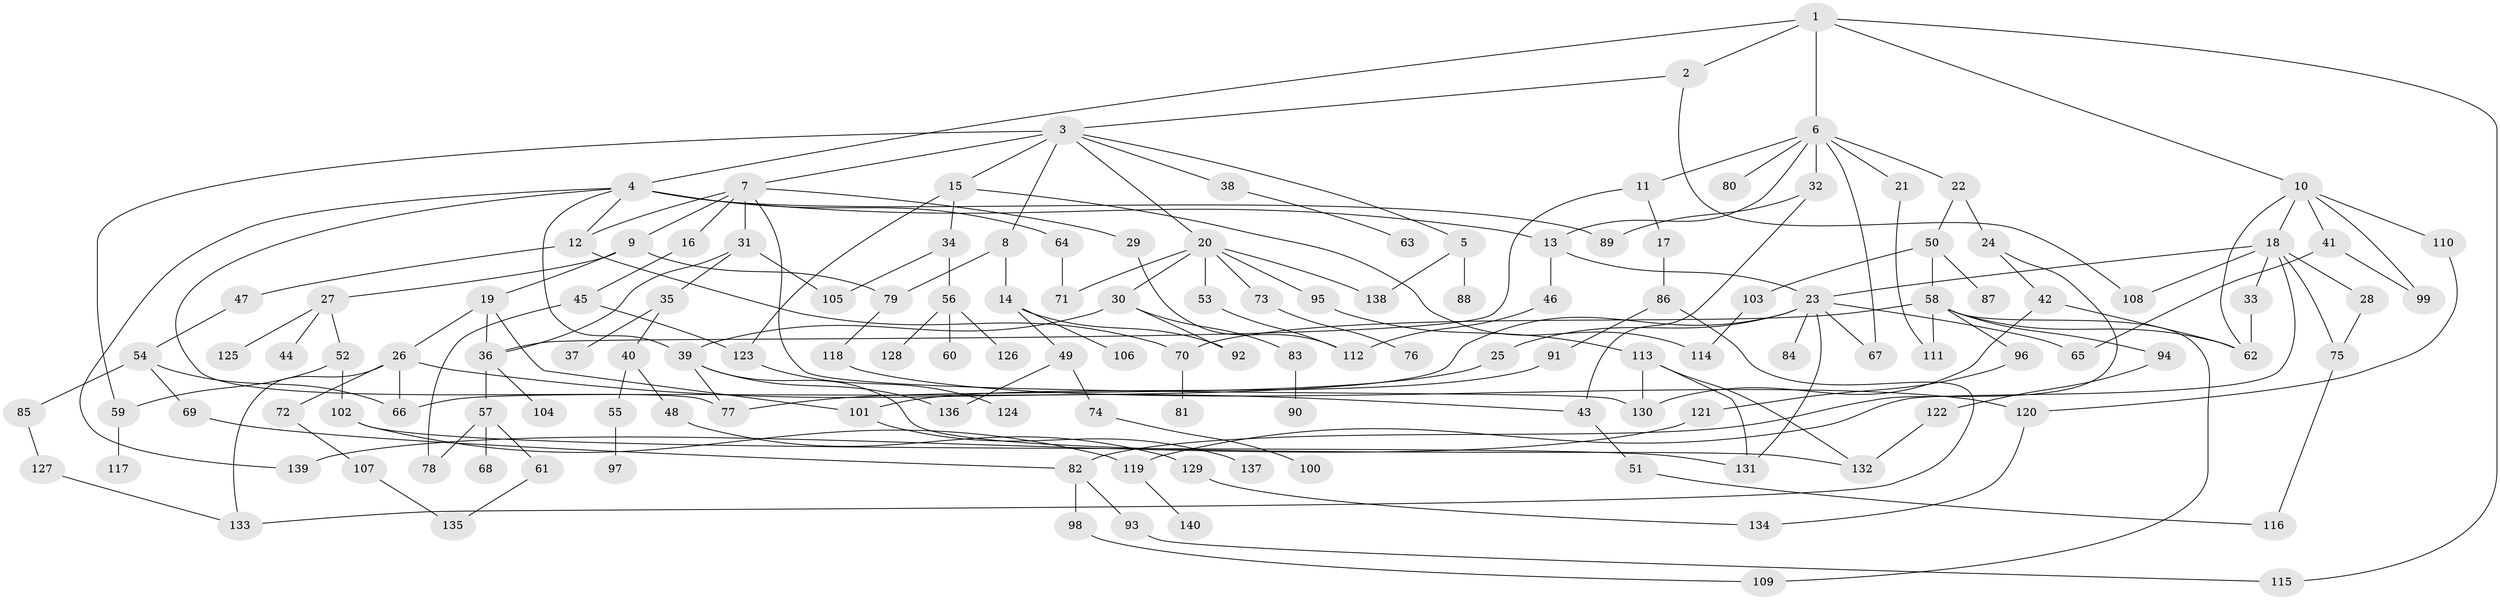 // coarse degree distribution, {15: 0.023255813953488372, 1: 0.11627906976744186, 4: 0.13953488372093023, 8: 0.09302325581395349, 7: 0.046511627906976744, 3: 0.20930232558139536, 5: 0.16279069767441862, 2: 0.20930232558139536}
// Generated by graph-tools (version 1.1) at 2025/36/03/04/25 23:36:07]
// undirected, 140 vertices, 191 edges
graph export_dot {
  node [color=gray90,style=filled];
  1;
  2;
  3;
  4;
  5;
  6;
  7;
  8;
  9;
  10;
  11;
  12;
  13;
  14;
  15;
  16;
  17;
  18;
  19;
  20;
  21;
  22;
  23;
  24;
  25;
  26;
  27;
  28;
  29;
  30;
  31;
  32;
  33;
  34;
  35;
  36;
  37;
  38;
  39;
  40;
  41;
  42;
  43;
  44;
  45;
  46;
  47;
  48;
  49;
  50;
  51;
  52;
  53;
  54;
  55;
  56;
  57;
  58;
  59;
  60;
  61;
  62;
  63;
  64;
  65;
  66;
  67;
  68;
  69;
  70;
  71;
  72;
  73;
  74;
  75;
  76;
  77;
  78;
  79;
  80;
  81;
  82;
  83;
  84;
  85;
  86;
  87;
  88;
  89;
  90;
  91;
  92;
  93;
  94;
  95;
  96;
  97;
  98;
  99;
  100;
  101;
  102;
  103;
  104;
  105;
  106;
  107;
  108;
  109;
  110;
  111;
  112;
  113;
  114;
  115;
  116;
  117;
  118;
  119;
  120;
  121;
  122;
  123;
  124;
  125;
  126;
  127;
  128;
  129;
  130;
  131;
  132;
  133;
  134;
  135;
  136;
  137;
  138;
  139;
  140;
  1 -- 2;
  1 -- 4;
  1 -- 6;
  1 -- 10;
  1 -- 115;
  2 -- 3;
  2 -- 108;
  3 -- 5;
  3 -- 7;
  3 -- 8;
  3 -- 15;
  3 -- 20;
  3 -- 38;
  3 -- 59;
  4 -- 13;
  4 -- 39;
  4 -- 64;
  4 -- 139;
  4 -- 77;
  4 -- 89;
  4 -- 12;
  5 -- 88;
  5 -- 138;
  6 -- 11;
  6 -- 21;
  6 -- 22;
  6 -- 32;
  6 -- 67;
  6 -- 80;
  6 -- 13;
  7 -- 9;
  7 -- 12;
  7 -- 16;
  7 -- 29;
  7 -- 31;
  7 -- 130;
  8 -- 14;
  8 -- 79;
  9 -- 19;
  9 -- 27;
  9 -- 79;
  10 -- 18;
  10 -- 41;
  10 -- 110;
  10 -- 99;
  10 -- 62;
  11 -- 17;
  11 -- 36;
  12 -- 47;
  12 -- 70;
  13 -- 46;
  13 -- 23;
  14 -- 49;
  14 -- 92;
  14 -- 106;
  15 -- 34;
  15 -- 114;
  15 -- 123;
  16 -- 45;
  17 -- 86;
  18 -- 23;
  18 -- 28;
  18 -- 33;
  18 -- 75;
  18 -- 108;
  18 -- 119;
  19 -- 26;
  19 -- 36;
  19 -- 101;
  20 -- 30;
  20 -- 53;
  20 -- 73;
  20 -- 95;
  20 -- 138;
  20 -- 71;
  21 -- 111;
  22 -- 24;
  22 -- 50;
  23 -- 25;
  23 -- 65;
  23 -- 84;
  23 -- 66;
  23 -- 131;
  23 -- 67;
  24 -- 42;
  24 -- 82;
  25 -- 77;
  26 -- 66;
  26 -- 72;
  26 -- 133;
  26 -- 43;
  27 -- 44;
  27 -- 52;
  27 -- 125;
  28 -- 75;
  29 -- 112;
  30 -- 83;
  30 -- 92;
  30 -- 39;
  31 -- 35;
  31 -- 105;
  31 -- 36;
  32 -- 43;
  32 -- 89;
  33 -- 62;
  34 -- 56;
  34 -- 105;
  35 -- 37;
  35 -- 40;
  36 -- 57;
  36 -- 104;
  38 -- 63;
  39 -- 77;
  39 -- 136;
  39 -- 132;
  40 -- 48;
  40 -- 55;
  41 -- 99;
  41 -- 65;
  42 -- 130;
  42 -- 62;
  43 -- 51;
  45 -- 78;
  45 -- 123;
  46 -- 112;
  47 -- 54;
  48 -- 129;
  49 -- 74;
  49 -- 136;
  50 -- 58;
  50 -- 87;
  50 -- 103;
  51 -- 116;
  52 -- 59;
  52 -- 102;
  53 -- 112;
  54 -- 69;
  54 -- 85;
  54 -- 66;
  55 -- 97;
  56 -- 60;
  56 -- 126;
  56 -- 128;
  57 -- 61;
  57 -- 68;
  57 -- 78;
  58 -- 62;
  58 -- 70;
  58 -- 94;
  58 -- 96;
  58 -- 109;
  58 -- 111;
  59 -- 117;
  61 -- 135;
  64 -- 71;
  69 -- 82;
  70 -- 81;
  72 -- 107;
  73 -- 76;
  74 -- 100;
  75 -- 116;
  79 -- 118;
  82 -- 93;
  82 -- 98;
  83 -- 90;
  85 -- 127;
  86 -- 91;
  86 -- 133;
  91 -- 101;
  93 -- 115;
  94 -- 122;
  95 -- 113;
  96 -- 121;
  98 -- 109;
  101 -- 137;
  102 -- 119;
  102 -- 131;
  103 -- 114;
  107 -- 135;
  110 -- 120;
  113 -- 132;
  113 -- 130;
  113 -- 131;
  118 -- 120;
  119 -- 140;
  120 -- 134;
  121 -- 139;
  122 -- 132;
  123 -- 124;
  127 -- 133;
  129 -- 134;
}

